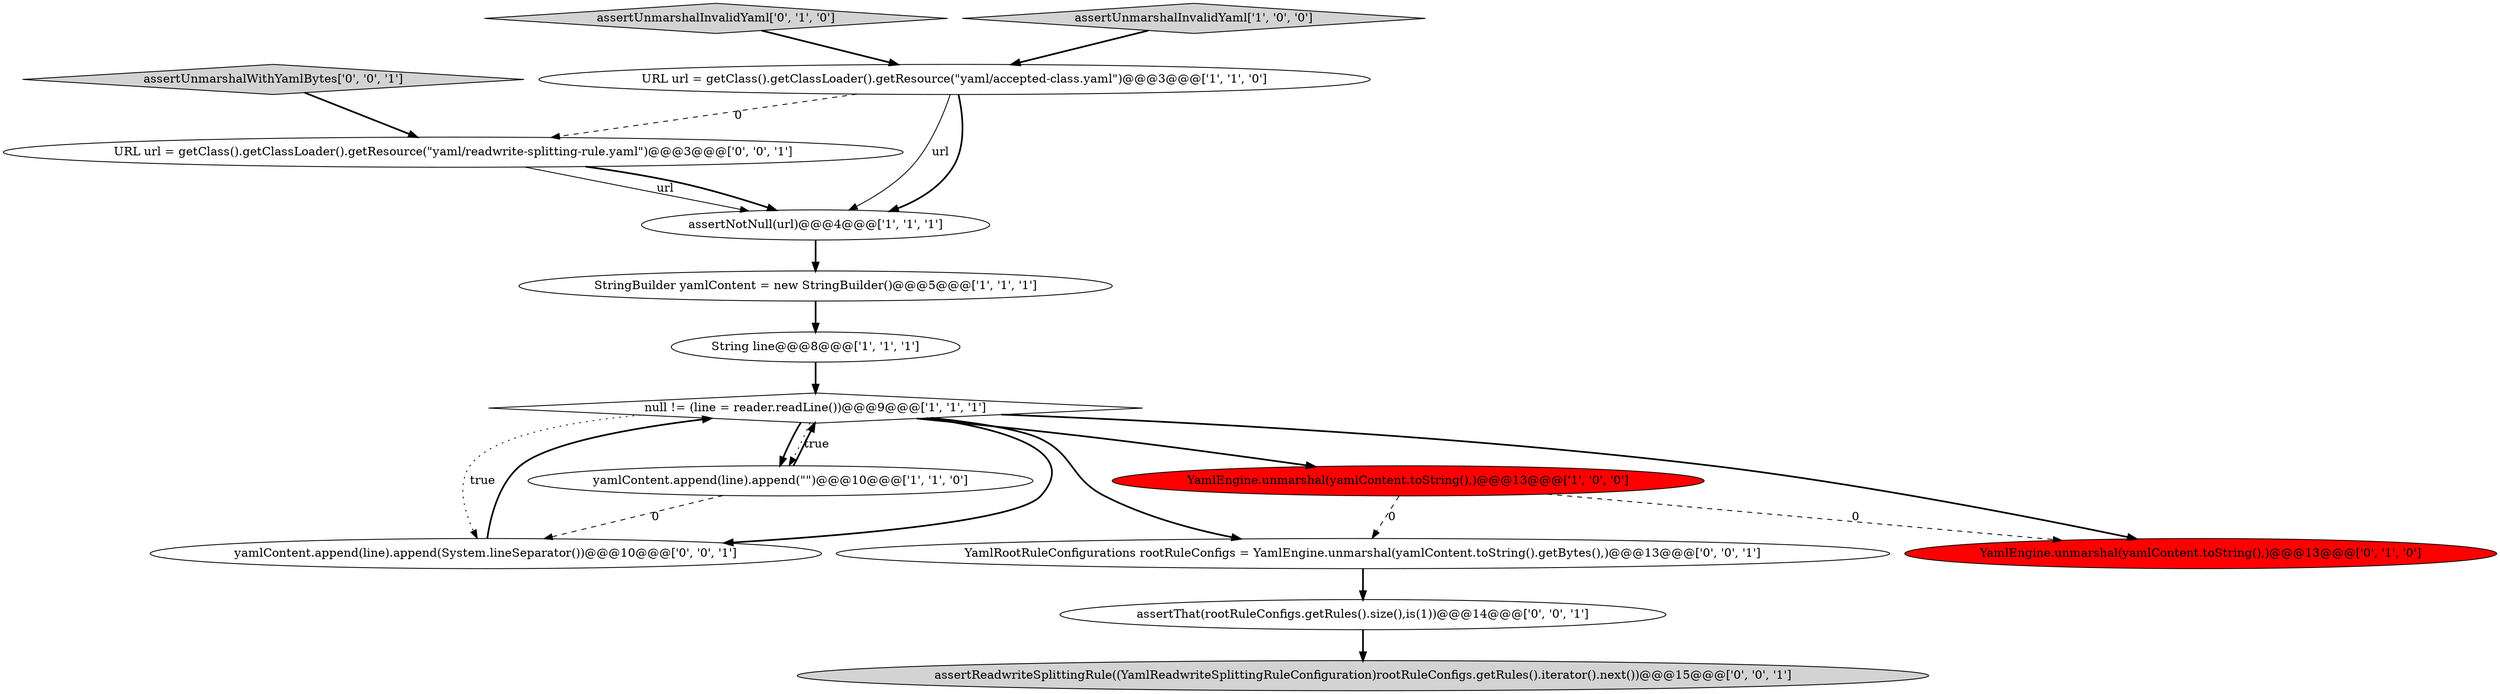 digraph {
4 [style = filled, label = "URL url = getClass().getClassLoader().getResource(\"yaml/accepted-class.yaml\")@@@3@@@['1', '1', '0']", fillcolor = white, shape = ellipse image = "AAA0AAABBB1BBB"];
14 [style = filled, label = "yamlContent.append(line).append(System.lineSeparator())@@@10@@@['0', '0', '1']", fillcolor = white, shape = ellipse image = "AAA0AAABBB3BBB"];
5 [style = filled, label = "assertNotNull(url)@@@4@@@['1', '1', '1']", fillcolor = white, shape = ellipse image = "AAA0AAABBB1BBB"];
12 [style = filled, label = "YamlRootRuleConfigurations rootRuleConfigs = YamlEngine.unmarshal(yamlContent.toString().getBytes(),)@@@13@@@['0', '0', '1']", fillcolor = white, shape = ellipse image = "AAA0AAABBB3BBB"];
3 [style = filled, label = "StringBuilder yamlContent = new StringBuilder()@@@5@@@['1', '1', '1']", fillcolor = white, shape = ellipse image = "AAA0AAABBB1BBB"];
11 [style = filled, label = "assertReadwriteSplittingRule((YamlReadwriteSplittingRuleConfiguration)rootRuleConfigs.getRules().iterator().next())@@@15@@@['0', '0', '1']", fillcolor = lightgray, shape = ellipse image = "AAA0AAABBB3BBB"];
8 [style = filled, label = "assertUnmarshalInvalidYaml['0', '1', '0']", fillcolor = lightgray, shape = diamond image = "AAA0AAABBB2BBB"];
13 [style = filled, label = "URL url = getClass().getClassLoader().getResource(\"yaml/readwrite-splitting-rule.yaml\")@@@3@@@['0', '0', '1']", fillcolor = white, shape = ellipse image = "AAA0AAABBB3BBB"];
15 [style = filled, label = "assertThat(rootRuleConfigs.getRules().size(),is(1))@@@14@@@['0', '0', '1']", fillcolor = white, shape = ellipse image = "AAA0AAABBB3BBB"];
10 [style = filled, label = "assertUnmarshalWithYamlBytes['0', '0', '1']", fillcolor = lightgray, shape = diamond image = "AAA0AAABBB3BBB"];
1 [style = filled, label = "String line@@@8@@@['1', '1', '1']", fillcolor = white, shape = ellipse image = "AAA0AAABBB1BBB"];
2 [style = filled, label = "YamlEngine.unmarshal(yamlContent.toString(),)@@@13@@@['1', '0', '0']", fillcolor = red, shape = ellipse image = "AAA1AAABBB1BBB"];
6 [style = filled, label = "yamlContent.append(line).append(\"\")@@@10@@@['1', '1', '0']", fillcolor = white, shape = ellipse image = "AAA0AAABBB1BBB"];
7 [style = filled, label = "null != (line = reader.readLine())@@@9@@@['1', '1', '1']", fillcolor = white, shape = diamond image = "AAA0AAABBB1BBB"];
0 [style = filled, label = "assertUnmarshalInvalidYaml['1', '0', '0']", fillcolor = lightgray, shape = diamond image = "AAA0AAABBB1BBB"];
9 [style = filled, label = "YamlEngine.unmarshal(yamlContent.toString(),)@@@13@@@['0', '1', '0']", fillcolor = red, shape = ellipse image = "AAA1AAABBB2BBB"];
5->3 [style = bold, label=""];
7->6 [style = dotted, label="true"];
3->1 [style = bold, label=""];
7->12 [style = bold, label=""];
12->15 [style = bold, label=""];
6->14 [style = dashed, label="0"];
1->7 [style = bold, label=""];
14->7 [style = bold, label=""];
7->14 [style = bold, label=""];
7->9 [style = bold, label=""];
2->12 [style = dashed, label="0"];
15->11 [style = bold, label=""];
10->13 [style = bold, label=""];
0->4 [style = bold, label=""];
2->9 [style = dashed, label="0"];
7->2 [style = bold, label=""];
13->5 [style = solid, label="url"];
7->6 [style = bold, label=""];
13->5 [style = bold, label=""];
4->5 [style = solid, label="url"];
8->4 [style = bold, label=""];
6->7 [style = bold, label=""];
4->13 [style = dashed, label="0"];
4->5 [style = bold, label=""];
7->14 [style = dotted, label="true"];
}
